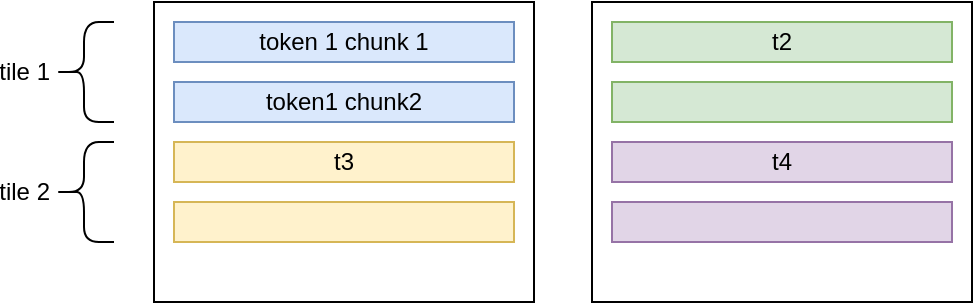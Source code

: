 <mxfile version="24.8.4">
  <diagram name="第 1 页" id="f2C9azBvbqwrPbyLchOI">
    <mxGraphModel dx="1402" dy="750" grid="1" gridSize="10" guides="1" tooltips="1" connect="1" arrows="1" fold="1" page="1" pageScale="1" pageWidth="827" pageHeight="1169" math="0" shadow="0">
      <root>
        <mxCell id="0" />
        <mxCell id="1" parent="0" />
        <mxCell id="LaPq8CfM4VIGgw-9wt1N-1" value="" style="rounded=0;whiteSpace=wrap;html=1;" parent="1" vertex="1">
          <mxGeometry x="100" y="210" width="190" height="150" as="geometry" />
        </mxCell>
        <mxCell id="LaPq8CfM4VIGgw-9wt1N-2" value="token 1 chunk 1" style="rounded=0;whiteSpace=wrap;html=1;fillColor=#dae8fc;strokeColor=#6c8ebf;" parent="1" vertex="1">
          <mxGeometry x="110" y="220" width="170" height="20" as="geometry" />
        </mxCell>
        <mxCell id="LaPq8CfM4VIGgw-9wt1N-3" value="&lt;div&gt;token1 chunk2&lt;/div&gt;" style="rounded=0;whiteSpace=wrap;html=1;fillColor=#dae8fc;strokeColor=#6c8ebf;" parent="1" vertex="1">
          <mxGeometry x="110" y="250" width="170" height="20" as="geometry" />
        </mxCell>
        <mxCell id="LaPq8CfM4VIGgw-9wt1N-4" value="" style="rounded=0;whiteSpace=wrap;html=1;" parent="1" vertex="1">
          <mxGeometry x="319" y="210" width="190" height="150" as="geometry" />
        </mxCell>
        <mxCell id="LaPq8CfM4VIGgw-9wt1N-5" value="t2" style="rounded=0;whiteSpace=wrap;html=1;fillColor=#d5e8d4;strokeColor=#82b366;" parent="1" vertex="1">
          <mxGeometry x="329" y="220" width="170" height="20" as="geometry" />
        </mxCell>
        <mxCell id="LaPq8CfM4VIGgw-9wt1N-6" value="" style="rounded=0;whiteSpace=wrap;html=1;fillColor=#d5e8d4;strokeColor=#82b366;" parent="1" vertex="1">
          <mxGeometry x="329" y="250" width="170" height="20" as="geometry" />
        </mxCell>
        <mxCell id="LaPq8CfM4VIGgw-9wt1N-10" value="t3" style="rounded=0;whiteSpace=wrap;html=1;fillColor=#fff2cc;strokeColor=#d6b656;" parent="1" vertex="1">
          <mxGeometry x="110" y="280" width="170" height="20" as="geometry" />
        </mxCell>
        <mxCell id="LaPq8CfM4VIGgw-9wt1N-11" value="" style="rounded=0;whiteSpace=wrap;html=1;fillColor=#fff2cc;strokeColor=#d6b656;" parent="1" vertex="1">
          <mxGeometry x="110" y="310" width="170" height="20" as="geometry" />
        </mxCell>
        <mxCell id="LaPq8CfM4VIGgw-9wt1N-12" value="t4" style="rounded=0;whiteSpace=wrap;html=1;fillColor=#e1d5e7;strokeColor=#9673a6;" parent="1" vertex="1">
          <mxGeometry x="329" y="280" width="170" height="20" as="geometry" />
        </mxCell>
        <mxCell id="LaPq8CfM4VIGgw-9wt1N-13" value="" style="rounded=0;whiteSpace=wrap;html=1;fillColor=#e1d5e7;strokeColor=#9673a6;" parent="1" vertex="1">
          <mxGeometry x="329" y="310" width="170" height="20" as="geometry" />
        </mxCell>
        <mxCell id="LaPq8CfM4VIGgw-9wt1N-14" value="tile 1" style="shape=curlyBracket;whiteSpace=wrap;html=1;rounded=1;labelPosition=left;verticalLabelPosition=middle;align=right;verticalAlign=middle;" parent="1" vertex="1">
          <mxGeometry x="50" y="220" width="30" height="50" as="geometry" />
        </mxCell>
        <mxCell id="LaPq8CfM4VIGgw-9wt1N-15" value="&lt;div&gt;tile 2&lt;/div&gt;" style="shape=curlyBracket;whiteSpace=wrap;html=1;rounded=1;labelPosition=left;verticalLabelPosition=middle;align=right;verticalAlign=middle;" parent="1" vertex="1">
          <mxGeometry x="50" y="280" width="30" height="50" as="geometry" />
        </mxCell>
      </root>
    </mxGraphModel>
  </diagram>
</mxfile>
